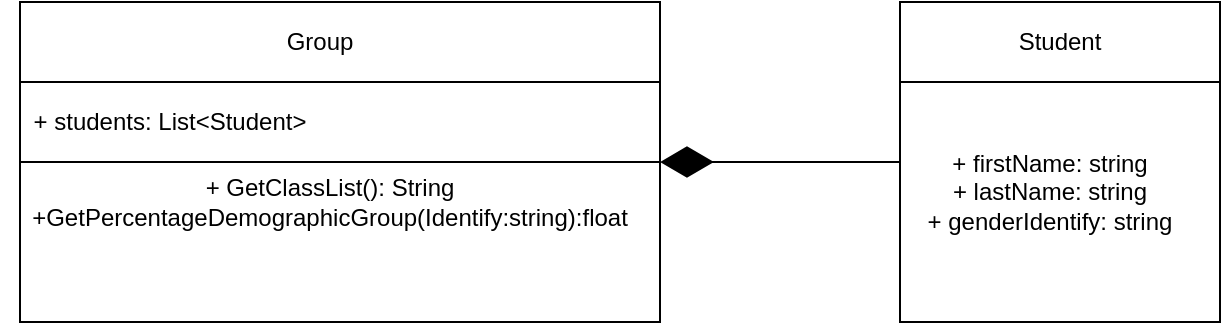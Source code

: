 <mxfile version="14.6.1" type="device"><diagram id="iisf7Mq_39DeJX3-VAMi" name="Page-1"><mxGraphModel dx="809" dy="454" grid="1" gridSize="10" guides="1" tooltips="1" connect="1" arrows="1" fold="1" page="1" pageScale="1" pageWidth="850" pageHeight="1100" math="0" shadow="0"><root><mxCell id="0"/><mxCell id="1" parent="0"/><mxCell id="qH_nl6Odgr0M34OrxT72-29" value="" style="rounded=0;whiteSpace=wrap;html=1;strokeColor=#000000;fillColor=#FFFFFF;gradientColor=#FFFFFF;" vertex="1" parent="1"><mxGeometry x="40" y="40" width="320" height="160" as="geometry"/></mxCell><mxCell id="qH_nl6Odgr0M34OrxT72-30" value="" style="endArrow=none;html=1;exitX=0;exitY=0.25;exitDx=0;exitDy=0;entryX=1;entryY=0.25;entryDx=0;entryDy=0;" edge="1" parent="1" source="qH_nl6Odgr0M34OrxT72-29" target="qH_nl6Odgr0M34OrxT72-29"><mxGeometry width="50" height="50" relative="1" as="geometry"><mxPoint x="330" y="150" as="sourcePoint"/><mxPoint x="380" y="100" as="targetPoint"/></mxGeometry></mxCell><mxCell id="qH_nl6Odgr0M34OrxT72-31" value="Group" style="text;html=1;strokeColor=none;fillColor=none;align=center;verticalAlign=middle;whiteSpace=wrap;rounded=0;" vertex="1" parent="1"><mxGeometry x="170" y="50" width="40" height="20" as="geometry"/></mxCell><mxCell id="qH_nl6Odgr0M34OrxT72-32" value="" style="endArrow=none;html=1;entryX=1;entryY=0.5;entryDx=0;entryDy=0;exitX=0;exitY=0.5;exitDx=0;exitDy=0;" edge="1" parent="1" source="qH_nl6Odgr0M34OrxT72-29" target="qH_nl6Odgr0M34OrxT72-29"><mxGeometry width="50" height="50" relative="1" as="geometry"><mxPoint x="80" y="290" as="sourcePoint"/><mxPoint x="130" y="240" as="targetPoint"/></mxGeometry></mxCell><mxCell id="qH_nl6Odgr0M34OrxT72-33" value="+ students: List&amp;lt;Student&amp;gt;" style="text;html=1;strokeColor=none;fillColor=none;align=center;verticalAlign=middle;whiteSpace=wrap;rounded=0;" vertex="1" parent="1"><mxGeometry x="30" y="90" width="170" height="20" as="geometry"/></mxCell><mxCell id="qH_nl6Odgr0M34OrxT72-34" value="+ GetClassList(): String&lt;br&gt;+GetPercentageDemographicGroup(Identify:string):float" style="text;html=1;strokeColor=none;fillColor=none;align=center;verticalAlign=middle;whiteSpace=wrap;rounded=0;" vertex="1" parent="1"><mxGeometry x="50" y="130" width="290" height="20" as="geometry"/></mxCell><mxCell id="qH_nl6Odgr0M34OrxT72-35" value="" style="endArrow=diamondThin;endFill=1;endSize=24;html=1;entryX=1;entryY=0.5;entryDx=0;entryDy=0;" edge="1" parent="1" target="qH_nl6Odgr0M34OrxT72-29"><mxGeometry width="160" relative="1" as="geometry"><mxPoint x="480" y="120" as="sourcePoint"/><mxPoint x="650" y="140" as="targetPoint"/></mxGeometry></mxCell><mxCell id="qH_nl6Odgr0M34OrxT72-36" value="" style="rounded=0;whiteSpace=wrap;html=1;strokeColor=#000000;fillColor=#FFFFFF;gradientColor=#FFFFFF;" vertex="1" parent="1"><mxGeometry x="480" y="40" width="160" height="160" as="geometry"/></mxCell><mxCell id="qH_nl6Odgr0M34OrxT72-37" value="" style="endArrow=none;html=1;entryX=1;entryY=0.25;entryDx=0;entryDy=0;exitX=0;exitY=0.25;exitDx=0;exitDy=0;" edge="1" parent="1" source="qH_nl6Odgr0M34OrxT72-36" target="qH_nl6Odgr0M34OrxT72-36"><mxGeometry width="50" height="50" relative="1" as="geometry"><mxPoint x="420" y="250" as="sourcePoint"/><mxPoint x="470" y="200" as="targetPoint"/></mxGeometry></mxCell><mxCell id="qH_nl6Odgr0M34OrxT72-38" value="Student" style="text;html=1;strokeColor=none;fillColor=none;align=center;verticalAlign=middle;whiteSpace=wrap;rounded=0;" vertex="1" parent="1"><mxGeometry x="540" y="50" width="40" height="20" as="geometry"/></mxCell><mxCell id="qH_nl6Odgr0M34OrxT72-39" value="+ firstName: string&lt;br&gt;+ lastName: string&lt;br&gt;+ genderIdentify: string" style="text;html=1;strokeColor=none;fillColor=none;align=center;verticalAlign=middle;whiteSpace=wrap;rounded=0;" vertex="1" parent="1"><mxGeometry x="490" y="90" width="130" height="90" as="geometry"/></mxCell></root></mxGraphModel></diagram></mxfile>
